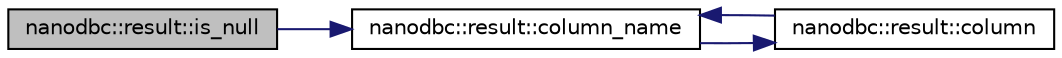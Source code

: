 digraph "nanodbc::result::is_null"
{
 // LATEX_PDF_SIZE
  edge [fontname="Helvetica",fontsize="10",labelfontname="Helvetica",labelfontsize="10"];
  node [fontname="Helvetica",fontsize="10",shape=record];
  rankdir="LR";
  Node149 [label="nanodbc::result::is_null",height=0.2,width=0.4,color="black", fillcolor="grey75", style="filled", fontcolor="black",tooltip="Returns true if and only if the given column by name of the current rowset is null."];
  Node149 -> Node150 [color="midnightblue",fontsize="10",style="solid",fontname="Helvetica"];
  Node150 [label="nanodbc::result::column_name",height=0.2,width=0.4,color="black", fillcolor="white", style="filled",URL="$classnanodbc_1_1result.html#a2bd3fc4e416108960c4191b2cbba256b",tooltip="Returns the name of the specified column."];
  Node150 -> Node151 [color="midnightblue",fontsize="10",style="solid",fontname="Helvetica"];
  Node151 [label="nanodbc::result::column",height=0.2,width=0.4,color="black", fillcolor="white", style="filled",URL="$classnanodbc_1_1result.html#ae4e254b2db63c65473cc058de3d5a844",tooltip="Returns the column number of the specified column name."];
  Node151 -> Node150 [color="midnightblue",fontsize="10",style="solid",fontname="Helvetica"];
}
